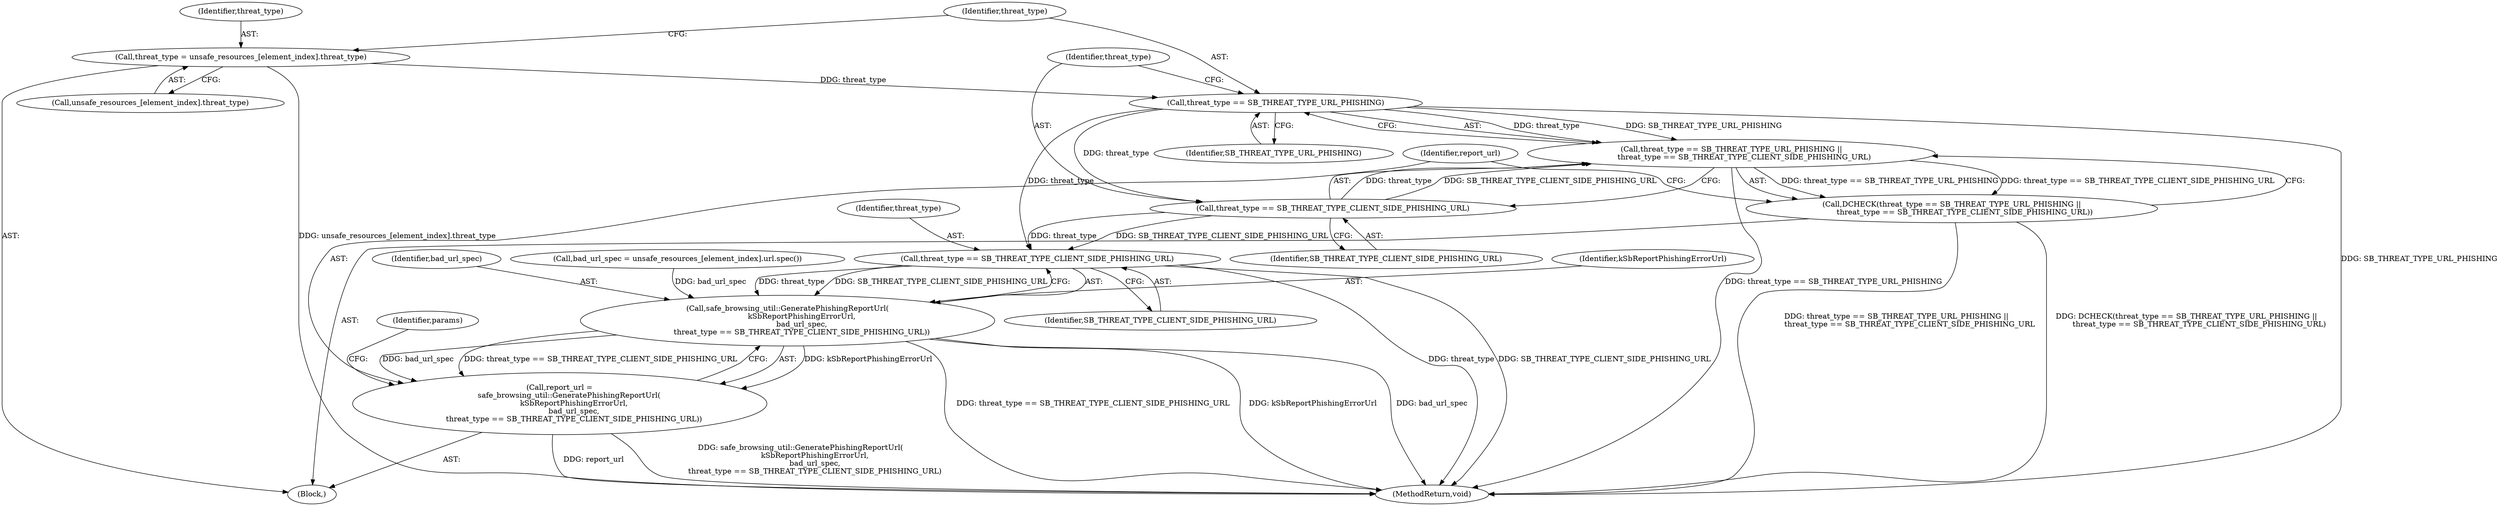 digraph "0_Chrome_d443be6fdfe17ca4f3ff1843ded362ff0cd01096@array" {
"1000354" [label="(Call,threat_type = unsafe_resources_[element_index].threat_type)"];
"1000363" [label="(Call,threat_type == SB_THREAT_TYPE_URL_PHISHING)"];
"1000362" [label="(Call,threat_type == SB_THREAT_TYPE_URL_PHISHING ||\n           threat_type == SB_THREAT_TYPE_CLIENT_SIDE_PHISHING_URL)"];
"1000361" [label="(Call,DCHECK(threat_type == SB_THREAT_TYPE_URL_PHISHING ||\n           threat_type == SB_THREAT_TYPE_CLIENT_SIDE_PHISHING_URL))"];
"1000366" [label="(Call,threat_type == SB_THREAT_TYPE_CLIENT_SIDE_PHISHING_URL)"];
"1000375" [label="(Call,threat_type == SB_THREAT_TYPE_CLIENT_SIDE_PHISHING_URL)"];
"1000372" [label="(Call,safe_browsing_util::GeneratePhishingReportUrl(\n            kSbReportPhishingErrorUrl,\n            bad_url_spec,\n            threat_type == SB_THREAT_TYPE_CLIENT_SIDE_PHISHING_URL))"];
"1000370" [label="(Call,report_url =\n        safe_browsing_util::GeneratePhishingReportUrl(\n            kSbReportPhishingErrorUrl,\n            bad_url_spec,\n            threat_type == SB_THREAT_TYPE_CLIENT_SIDE_PHISHING_URL))"];
"1000352" [label="(Block,)"];
"1000356" [label="(Call,unsafe_resources_[element_index].threat_type)"];
"1000362" [label="(Call,threat_type == SB_THREAT_TYPE_URL_PHISHING ||\n           threat_type == SB_THREAT_TYPE_CLIENT_SIDE_PHISHING_URL)"];
"1000374" [label="(Identifier,bad_url_spec)"];
"1000377" [label="(Identifier,SB_THREAT_TYPE_CLIENT_SIDE_PHISHING_URL)"];
"1000375" [label="(Call,threat_type == SB_THREAT_TYPE_CLIENT_SIDE_PHISHING_URL)"];
"1000364" [label="(Identifier,threat_type)"];
"1000366" [label="(Call,threat_type == SB_THREAT_TYPE_CLIENT_SIDE_PHISHING_URL)"];
"1000368" [label="(Identifier,SB_THREAT_TYPE_CLIENT_SIDE_PHISHING_URL)"];
"1000376" [label="(Identifier,threat_type)"];
"1000367" [label="(Identifier,threat_type)"];
"1000345" [label="(Call,bad_url_spec = unsafe_resources_[element_index].url.spec())"];
"1000421" [label="(MethodReturn,void)"];
"1000354" [label="(Call,threat_type = unsafe_resources_[element_index].threat_type)"];
"1000365" [label="(Identifier,SB_THREAT_TYPE_URL_PHISHING)"];
"1000363" [label="(Call,threat_type == SB_THREAT_TYPE_URL_PHISHING)"];
"1000355" [label="(Identifier,threat_type)"];
"1000372" [label="(Call,safe_browsing_util::GeneratePhishingReportUrl(\n            kSbReportPhishingErrorUrl,\n            bad_url_spec,\n            threat_type == SB_THREAT_TYPE_CLIENT_SIDE_PHISHING_URL))"];
"1000371" [label="(Identifier,report_url)"];
"1000373" [label="(Identifier,kSbReportPhishingErrorUrl)"];
"1000380" [label="(Identifier,params)"];
"1000361" [label="(Call,DCHECK(threat_type == SB_THREAT_TYPE_URL_PHISHING ||\n           threat_type == SB_THREAT_TYPE_CLIENT_SIDE_PHISHING_URL))"];
"1000370" [label="(Call,report_url =\n        safe_browsing_util::GeneratePhishingReportUrl(\n            kSbReportPhishingErrorUrl,\n            bad_url_spec,\n            threat_type == SB_THREAT_TYPE_CLIENT_SIDE_PHISHING_URL))"];
"1000354" -> "1000352"  [label="AST: "];
"1000354" -> "1000356"  [label="CFG: "];
"1000355" -> "1000354"  [label="AST: "];
"1000356" -> "1000354"  [label="AST: "];
"1000364" -> "1000354"  [label="CFG: "];
"1000354" -> "1000421"  [label="DDG: unsafe_resources_[element_index].threat_type"];
"1000354" -> "1000363"  [label="DDG: threat_type"];
"1000363" -> "1000362"  [label="AST: "];
"1000363" -> "1000365"  [label="CFG: "];
"1000364" -> "1000363"  [label="AST: "];
"1000365" -> "1000363"  [label="AST: "];
"1000367" -> "1000363"  [label="CFG: "];
"1000362" -> "1000363"  [label="CFG: "];
"1000363" -> "1000421"  [label="DDG: SB_THREAT_TYPE_URL_PHISHING"];
"1000363" -> "1000362"  [label="DDG: threat_type"];
"1000363" -> "1000362"  [label="DDG: SB_THREAT_TYPE_URL_PHISHING"];
"1000363" -> "1000366"  [label="DDG: threat_type"];
"1000363" -> "1000375"  [label="DDG: threat_type"];
"1000362" -> "1000361"  [label="AST: "];
"1000362" -> "1000366"  [label="CFG: "];
"1000366" -> "1000362"  [label="AST: "];
"1000361" -> "1000362"  [label="CFG: "];
"1000362" -> "1000421"  [label="DDG: threat_type == SB_THREAT_TYPE_URL_PHISHING"];
"1000362" -> "1000361"  [label="DDG: threat_type == SB_THREAT_TYPE_URL_PHISHING"];
"1000362" -> "1000361"  [label="DDG: threat_type == SB_THREAT_TYPE_CLIENT_SIDE_PHISHING_URL"];
"1000366" -> "1000362"  [label="DDG: threat_type"];
"1000366" -> "1000362"  [label="DDG: SB_THREAT_TYPE_CLIENT_SIDE_PHISHING_URL"];
"1000361" -> "1000352"  [label="AST: "];
"1000371" -> "1000361"  [label="CFG: "];
"1000361" -> "1000421"  [label="DDG: DCHECK(threat_type == SB_THREAT_TYPE_URL_PHISHING ||\n           threat_type == SB_THREAT_TYPE_CLIENT_SIDE_PHISHING_URL)"];
"1000361" -> "1000421"  [label="DDG: threat_type == SB_THREAT_TYPE_URL_PHISHING ||\n           threat_type == SB_THREAT_TYPE_CLIENT_SIDE_PHISHING_URL"];
"1000366" -> "1000368"  [label="CFG: "];
"1000367" -> "1000366"  [label="AST: "];
"1000368" -> "1000366"  [label="AST: "];
"1000366" -> "1000375"  [label="DDG: threat_type"];
"1000366" -> "1000375"  [label="DDG: SB_THREAT_TYPE_CLIENT_SIDE_PHISHING_URL"];
"1000375" -> "1000372"  [label="AST: "];
"1000375" -> "1000377"  [label="CFG: "];
"1000376" -> "1000375"  [label="AST: "];
"1000377" -> "1000375"  [label="AST: "];
"1000372" -> "1000375"  [label="CFG: "];
"1000375" -> "1000421"  [label="DDG: threat_type"];
"1000375" -> "1000421"  [label="DDG: SB_THREAT_TYPE_CLIENT_SIDE_PHISHING_URL"];
"1000375" -> "1000372"  [label="DDG: threat_type"];
"1000375" -> "1000372"  [label="DDG: SB_THREAT_TYPE_CLIENT_SIDE_PHISHING_URL"];
"1000372" -> "1000370"  [label="AST: "];
"1000373" -> "1000372"  [label="AST: "];
"1000374" -> "1000372"  [label="AST: "];
"1000370" -> "1000372"  [label="CFG: "];
"1000372" -> "1000421"  [label="DDG: threat_type == SB_THREAT_TYPE_CLIENT_SIDE_PHISHING_URL"];
"1000372" -> "1000421"  [label="DDG: kSbReportPhishingErrorUrl"];
"1000372" -> "1000421"  [label="DDG: bad_url_spec"];
"1000372" -> "1000370"  [label="DDG: kSbReportPhishingErrorUrl"];
"1000372" -> "1000370"  [label="DDG: bad_url_spec"];
"1000372" -> "1000370"  [label="DDG: threat_type == SB_THREAT_TYPE_CLIENT_SIDE_PHISHING_URL"];
"1000345" -> "1000372"  [label="DDG: bad_url_spec"];
"1000370" -> "1000352"  [label="AST: "];
"1000371" -> "1000370"  [label="AST: "];
"1000380" -> "1000370"  [label="CFG: "];
"1000370" -> "1000421"  [label="DDG: safe_browsing_util::GeneratePhishingReportUrl(\n            kSbReportPhishingErrorUrl,\n            bad_url_spec,\n            threat_type == SB_THREAT_TYPE_CLIENT_SIDE_PHISHING_URL)"];
"1000370" -> "1000421"  [label="DDG: report_url"];
}
